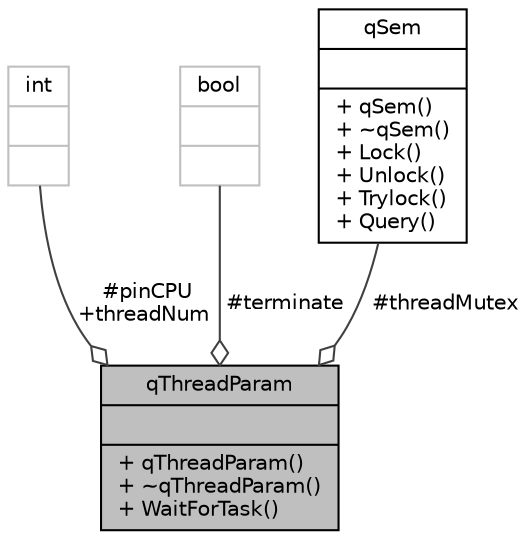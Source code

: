 digraph "qThreadParam"
{
 // INTERACTIVE_SVG=YES
  bgcolor="transparent";
  edge [fontname="Helvetica",fontsize="10",labelfontname="Helvetica",labelfontsize="10"];
  node [fontname="Helvetica",fontsize="10",shape=record];
  Node1 [label="{qThreadParam\n||+ qThreadParam()\l+ ~qThreadParam()\l+ WaitForTask()\l}",height=0.2,width=0.4,color="black", fillcolor="grey75", style="filled", fontcolor="black"];
  Node2 -> Node1 [color="grey25",fontsize="10",style="solid",label=" #pinCPU\n+threadNum" ,arrowhead="odiamond",fontname="Helvetica"];
  Node2 [label="{int\n||}",height=0.2,width=0.4,color="grey75"];
  Node3 -> Node1 [color="grey25",fontsize="10",style="solid",label=" #terminate" ,arrowhead="odiamond",fontname="Helvetica"];
  Node3 [label="{bool\n||}",height=0.2,width=0.4,color="grey75"];
  Node4 -> Node1 [color="grey25",fontsize="10",style="solid",label=" #threadMutex" ,arrowhead="odiamond",fontname="Helvetica"];
  Node4 [label="{qSem\n||+ qSem()\l+ ~qSem()\l+ Lock()\l+ Unlock()\l+ Trylock()\l+ Query()\l}",height=0.2,width=0.4,color="black",URL="$d8/d72/classqSem.html"];
}
